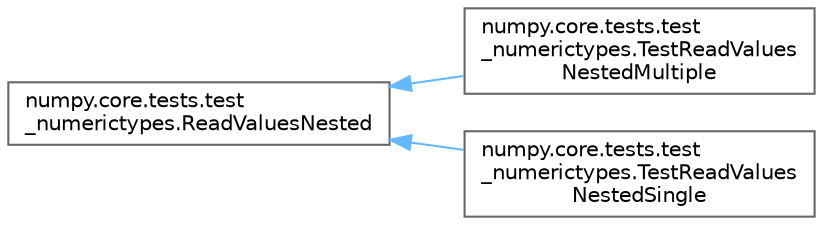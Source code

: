 digraph "Graphical Class Hierarchy"
{
 // LATEX_PDF_SIZE
  bgcolor="transparent";
  edge [fontname=Helvetica,fontsize=10,labelfontname=Helvetica,labelfontsize=10];
  node [fontname=Helvetica,fontsize=10,shape=box,height=0.2,width=0.4];
  rankdir="LR";
  Node0 [id="Node000000",label="numpy.core.tests.test\l_numerictypes.ReadValuesNested",height=0.2,width=0.4,color="grey40", fillcolor="white", style="filled",URL="$dd/dcd/classnumpy_1_1core_1_1tests_1_1test__numerictypes_1_1ReadValuesNested.html",tooltip=" "];
  Node0 -> Node1 [id="edge4279_Node000000_Node000001",dir="back",color="steelblue1",style="solid",tooltip=" "];
  Node1 [id="Node000001",label="numpy.core.tests.test\l_numerictypes.TestReadValues\lNestedMultiple",height=0.2,width=0.4,color="grey40", fillcolor="white", style="filled",URL="$dc/d1b/classnumpy_1_1core_1_1tests_1_1test__numerictypes_1_1TestReadValuesNestedMultiple.html",tooltip=" "];
  Node0 -> Node2 [id="edge4280_Node000000_Node000002",dir="back",color="steelblue1",style="solid",tooltip=" "];
  Node2 [id="Node000002",label="numpy.core.tests.test\l_numerictypes.TestReadValues\lNestedSingle",height=0.2,width=0.4,color="grey40", fillcolor="white", style="filled",URL="$d1/d58/classnumpy_1_1core_1_1tests_1_1test__numerictypes_1_1TestReadValuesNestedSingle.html",tooltip=" "];
}
